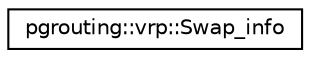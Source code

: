 digraph "Graphical Class Hierarchy"
{
  edge [fontname="Helvetica",fontsize="10",labelfontname="Helvetica",labelfontsize="10"];
  node [fontname="Helvetica",fontsize="10",shape=record];
  rankdir="LR";
  Node0 [label="pgrouting::vrp::Swap_info",height=0.2,width=0.4,color="black", fillcolor="white", style="filled",URL="$classpgrouting_1_1vrp_1_1Swap__info.html"];
}
